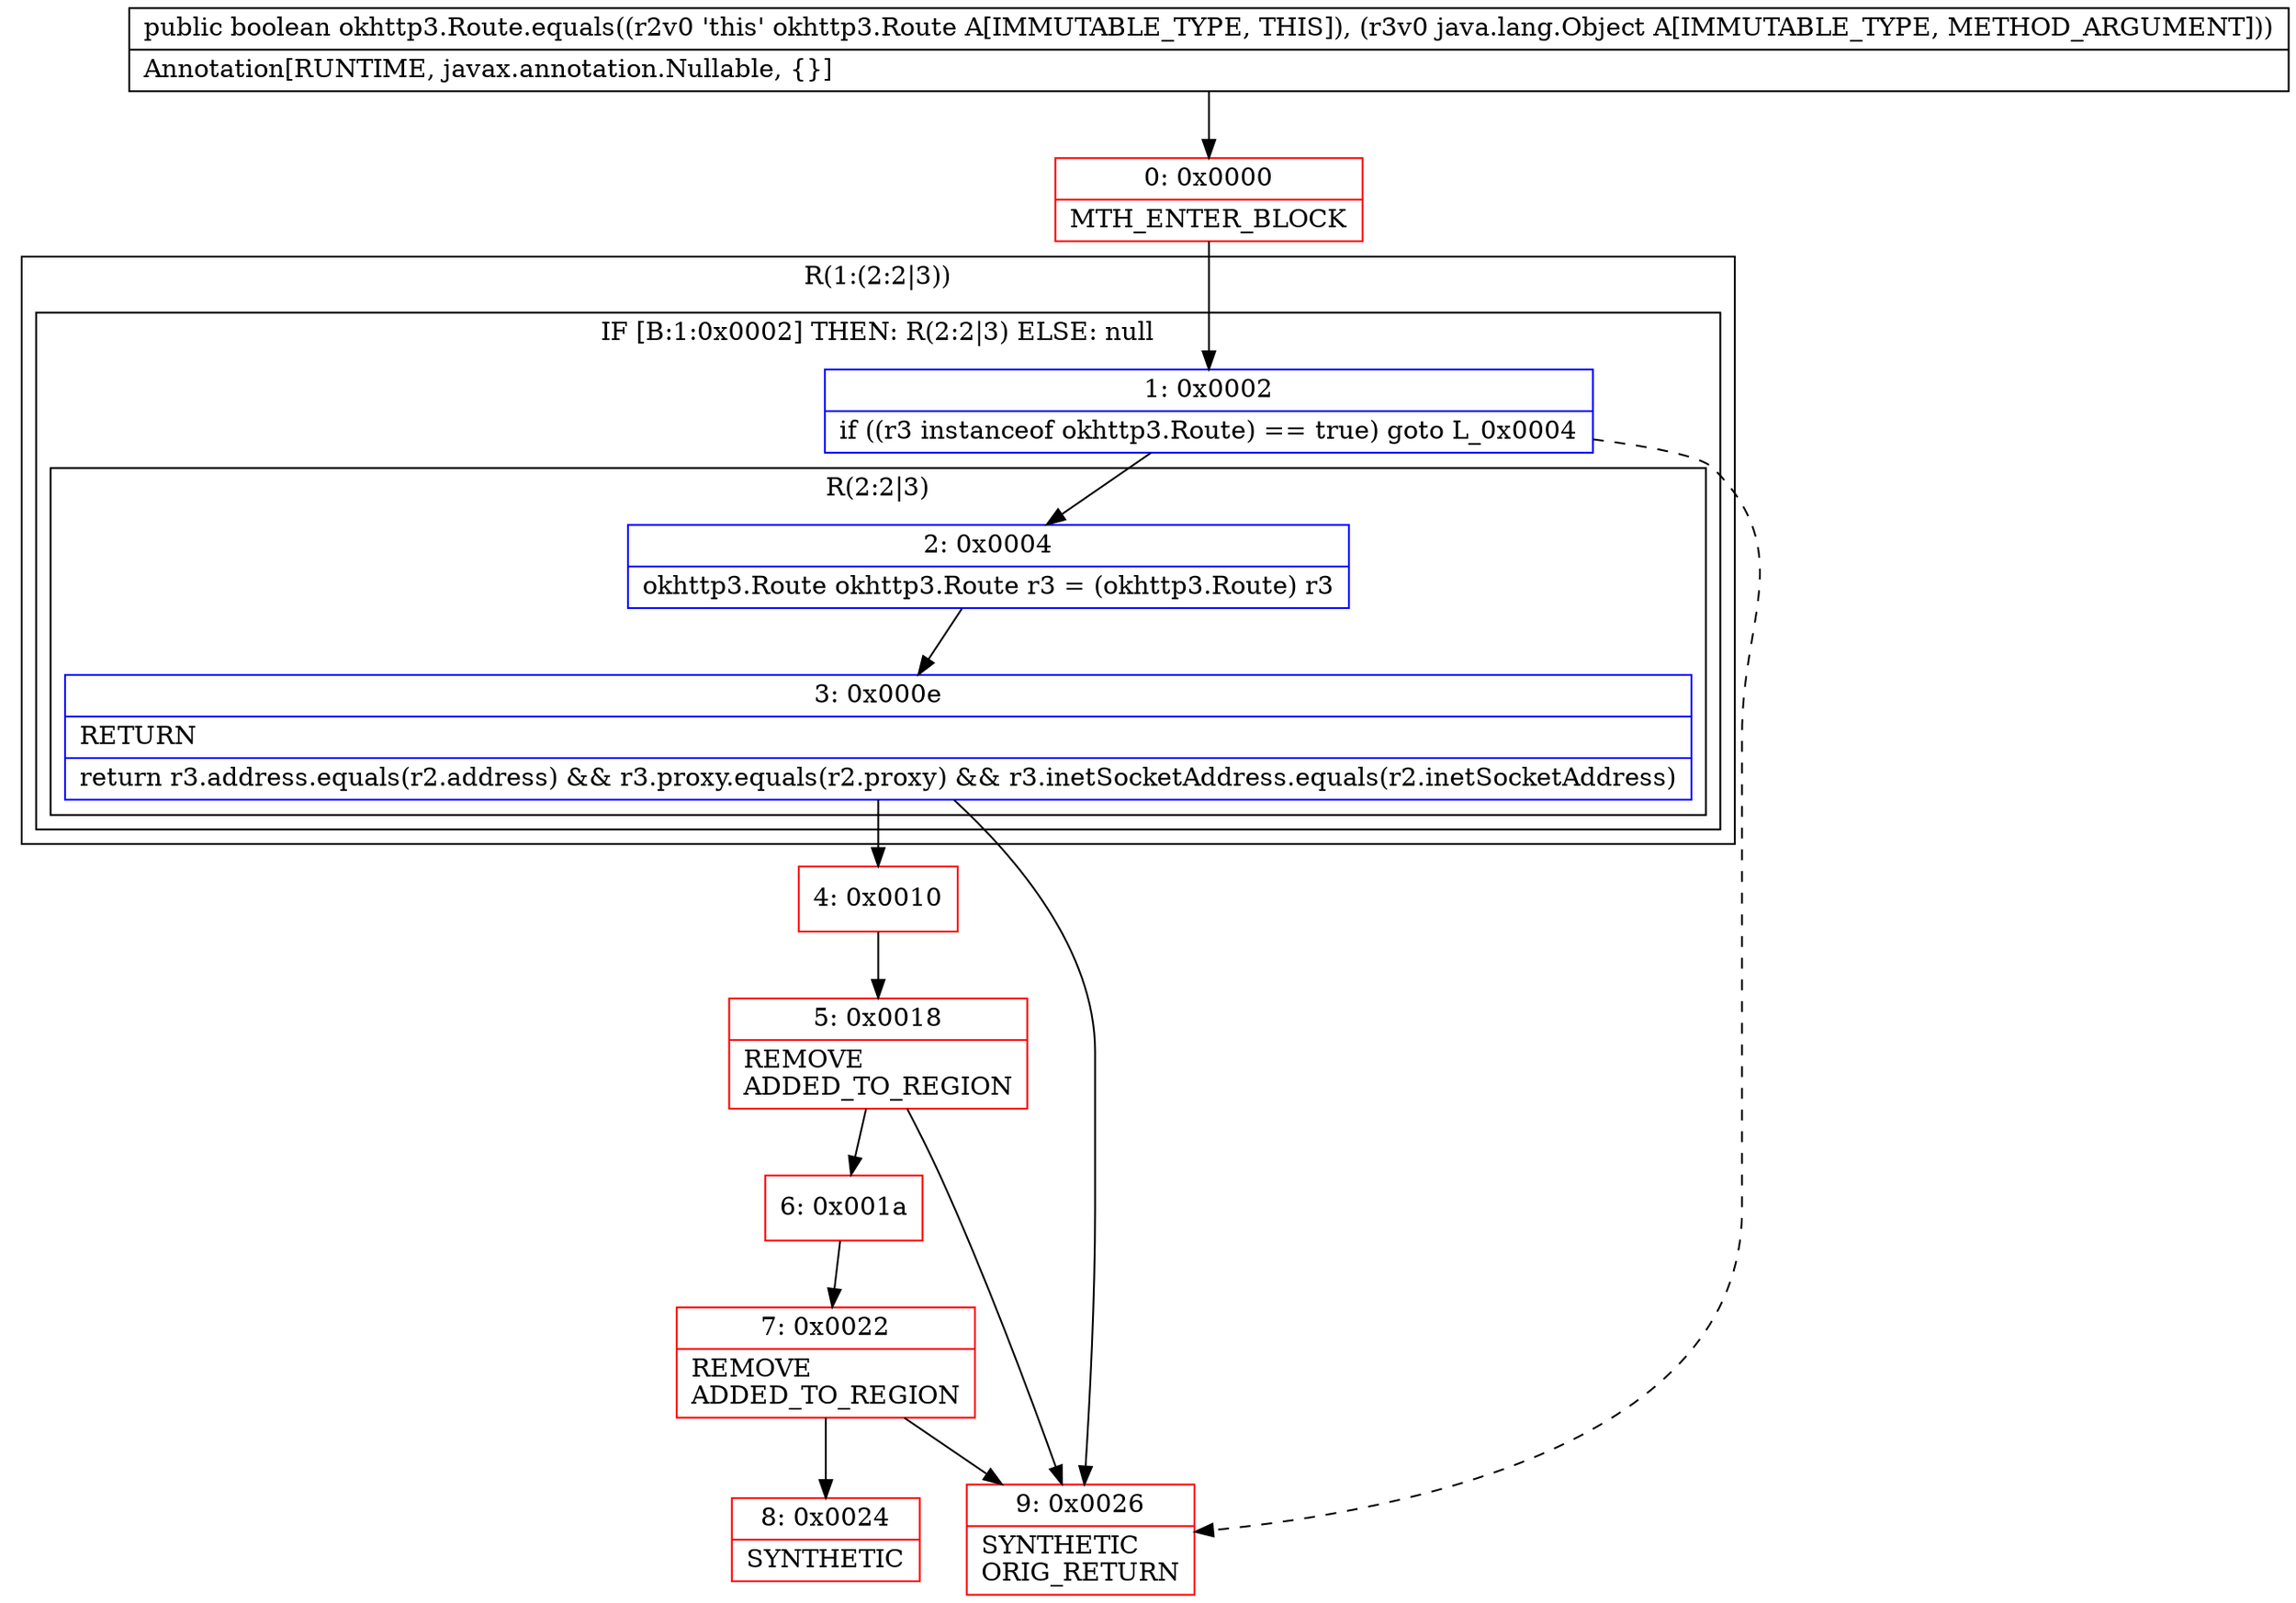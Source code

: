 digraph "CFG forokhttp3.Route.equals(Ljava\/lang\/Object;)Z" {
subgraph cluster_Region_40589121 {
label = "R(1:(2:2|3))";
node [shape=record,color=blue];
subgraph cluster_IfRegion_2099678920 {
label = "IF [B:1:0x0002] THEN: R(2:2|3) ELSE: null";
node [shape=record,color=blue];
Node_1 [shape=record,label="{1\:\ 0x0002|if ((r3 instanceof okhttp3.Route) == true) goto L_0x0004\l}"];
subgraph cluster_Region_1373231240 {
label = "R(2:2|3)";
node [shape=record,color=blue];
Node_2 [shape=record,label="{2\:\ 0x0004|okhttp3.Route okhttp3.Route r3 = (okhttp3.Route) r3\l}"];
Node_3 [shape=record,label="{3\:\ 0x000e|RETURN\l|return r3.address.equals(r2.address) && r3.proxy.equals(r2.proxy) && r3.inetSocketAddress.equals(r2.inetSocketAddress)\l}"];
}
}
}
Node_0 [shape=record,color=red,label="{0\:\ 0x0000|MTH_ENTER_BLOCK\l}"];
Node_4 [shape=record,color=red,label="{4\:\ 0x0010}"];
Node_5 [shape=record,color=red,label="{5\:\ 0x0018|REMOVE\lADDED_TO_REGION\l}"];
Node_6 [shape=record,color=red,label="{6\:\ 0x001a}"];
Node_7 [shape=record,color=red,label="{7\:\ 0x0022|REMOVE\lADDED_TO_REGION\l}"];
Node_8 [shape=record,color=red,label="{8\:\ 0x0024|SYNTHETIC\l}"];
Node_9 [shape=record,color=red,label="{9\:\ 0x0026|SYNTHETIC\lORIG_RETURN\l}"];
MethodNode[shape=record,label="{public boolean okhttp3.Route.equals((r2v0 'this' okhttp3.Route A[IMMUTABLE_TYPE, THIS]), (r3v0 java.lang.Object A[IMMUTABLE_TYPE, METHOD_ARGUMENT]))  | Annotation[RUNTIME, javax.annotation.Nullable, \{\}]\l}"];
MethodNode -> Node_0;
Node_1 -> Node_2;
Node_1 -> Node_9[style=dashed];
Node_2 -> Node_3;
Node_3 -> Node_4;
Node_3 -> Node_9;
Node_0 -> Node_1;
Node_4 -> Node_5;
Node_5 -> Node_6;
Node_5 -> Node_9;
Node_6 -> Node_7;
Node_7 -> Node_8;
Node_7 -> Node_9;
}

